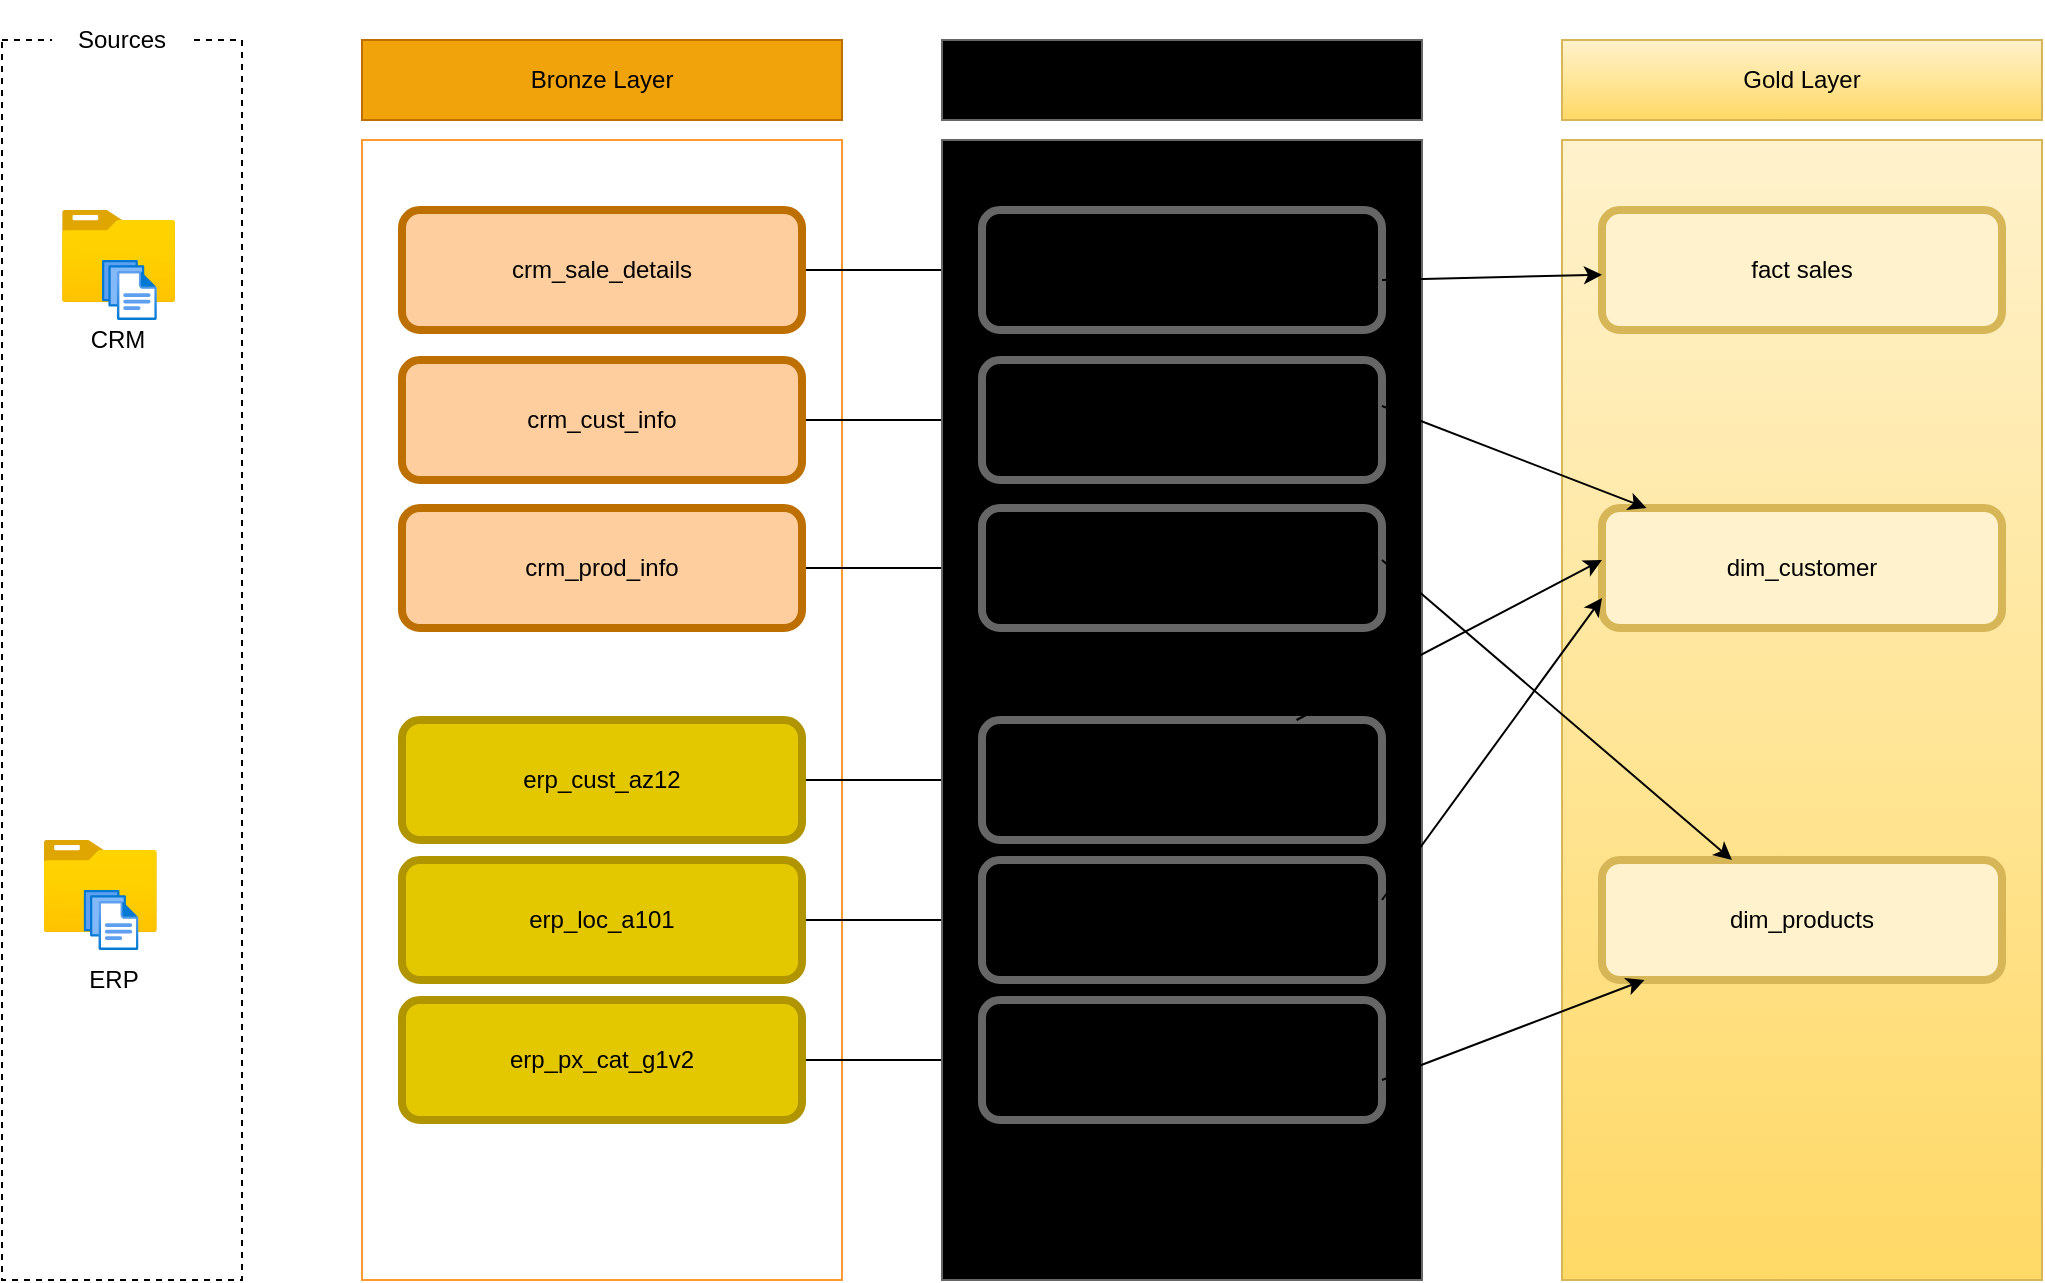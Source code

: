 <mxfile version="28.2.5">
  <diagram name="Page-1" id="d7qdUoJTrvj5d664Mnly">
    <mxGraphModel dx="1426" dy="849" grid="1" gridSize="10" guides="1" tooltips="1" connect="1" arrows="1" fold="1" page="1" pageScale="1" pageWidth="850" pageHeight="1100" math="0" shadow="0">
      <root>
        <mxCell id="0" />
        <mxCell id="1" parent="0" />
        <mxCell id="Q6tbt5QOVfYRKVKgIHZP-1" value="" style="rounded=0;whiteSpace=wrap;html=1;dashed=1;" parent="1" vertex="1">
          <mxGeometry x="70" y="150" width="120" height="620" as="geometry" />
        </mxCell>
        <mxCell id="Q6tbt5QOVfYRKVKgIHZP-2" value="Sources" style="rounded=0;whiteSpace=wrap;html=1;strokeColor=none;" parent="1" vertex="1">
          <mxGeometry x="95" y="130" width="70" height="40" as="geometry" />
        </mxCell>
        <mxCell id="Q6tbt5QOVfYRKVKgIHZP-3" value="" style="image;aspect=fixed;html=1;points=[];align=center;fontSize=12;image=img/lib/azure2/general/Folder_Blank.svg;" parent="1" vertex="1">
          <mxGeometry x="100" y="235" width="56.61" height="45.94" as="geometry" />
        </mxCell>
        <mxCell id="Q6tbt5QOVfYRKVKgIHZP-4" value="" style="image;aspect=fixed;html=1;points=[];align=center;fontSize=12;image=img/lib/azure2/general/Files.svg;" parent="1" vertex="1">
          <mxGeometry x="120" y="260" width="27.43" height="30" as="geometry" />
        </mxCell>
        <mxCell id="Q6tbt5QOVfYRKVKgIHZP-5" value="CRM" style="rounded=0;whiteSpace=wrap;html=1;strokeColor=none;" parent="1" vertex="1">
          <mxGeometry x="93.31" y="290" width="70" height="20" as="geometry" />
        </mxCell>
        <mxCell id="Q6tbt5QOVfYRKVKgIHZP-6" value="" style="image;aspect=fixed;html=1;points=[];align=center;fontSize=12;image=img/lib/azure2/general/Folder_Blank.svg;" parent="1" vertex="1">
          <mxGeometry x="90.82" y="550" width="56.61" height="45.94" as="geometry" />
        </mxCell>
        <mxCell id="Q6tbt5QOVfYRKVKgIHZP-7" value="" style="image;aspect=fixed;html=1;points=[];align=center;fontSize=12;image=img/lib/azure2/general/Files.svg;" parent="1" vertex="1">
          <mxGeometry x="110.82" y="575" width="27.43" height="30" as="geometry" />
        </mxCell>
        <mxCell id="Q6tbt5QOVfYRKVKgIHZP-8" value="ERP" style="rounded=0;whiteSpace=wrap;html=1;strokeColor=none;" parent="1" vertex="1">
          <mxGeometry x="90.82" y="610" width="70" height="20" as="geometry" />
        </mxCell>
        <mxCell id="Q6tbt5QOVfYRKVKgIHZP-19" value="Bronze Layer" style="rounded=0;whiteSpace=wrap;html=1;fillStyle=solid;fillColor=#f0a30a;fontColor=#000000;strokeColor=#BD7000;" parent="1" vertex="1">
          <mxGeometry x="250" y="150" width="240" height="40" as="geometry" />
        </mxCell>
        <mxCell id="Q6tbt5QOVfYRKVKgIHZP-20" value="" style="rounded=0;whiteSpace=wrap;html=1;strokeColor=#FF9933;" parent="1" vertex="1">
          <mxGeometry x="250" y="200" width="240" height="570" as="geometry" />
        </mxCell>
        <mxCell id="zC1xGD5CTVF0dRBAA_gl-9" style="edgeStyle=orthogonalEdgeStyle;rounded=0;orthogonalLoop=1;jettySize=auto;html=1;" edge="1" parent="1" source="Q6tbt5QOVfYRKVKgIHZP-21" target="Q6tbt5QOVfYRKVKgIHZP-39">
          <mxGeometry relative="1" as="geometry" />
        </mxCell>
        <mxCell id="Q6tbt5QOVfYRKVKgIHZP-21" value="crm_sale_details" style="rounded=1;whiteSpace=wrap;html=1;fillColor=#FFCE9F;fontColor=#000000;strokeColor=#BD7000;strokeWidth=4;" parent="1" vertex="1">
          <mxGeometry x="270" y="235" width="200" height="60" as="geometry" />
        </mxCell>
        <mxCell id="zC1xGD5CTVF0dRBAA_gl-10" style="edgeStyle=orthogonalEdgeStyle;rounded=0;orthogonalLoop=1;jettySize=auto;html=1;" edge="1" parent="1" source="Q6tbt5QOVfYRKVKgIHZP-22" target="Q6tbt5QOVfYRKVKgIHZP-40">
          <mxGeometry relative="1" as="geometry" />
        </mxCell>
        <mxCell id="Q6tbt5QOVfYRKVKgIHZP-22" value="crm_cust_info" style="rounded=1;whiteSpace=wrap;html=1;fillColor=#FFCE9F;fontColor=#000000;strokeColor=#BD7000;strokeWidth=4;" parent="1" vertex="1">
          <mxGeometry x="270" y="310" width="200" height="60" as="geometry" />
        </mxCell>
        <mxCell id="zC1xGD5CTVF0dRBAA_gl-11" style="edgeStyle=orthogonalEdgeStyle;rounded=0;orthogonalLoop=1;jettySize=auto;html=1;" edge="1" parent="1" source="Q6tbt5QOVfYRKVKgIHZP-23" target="Q6tbt5QOVfYRKVKgIHZP-41">
          <mxGeometry relative="1" as="geometry" />
        </mxCell>
        <mxCell id="Q6tbt5QOVfYRKVKgIHZP-23" value="crm_prod_info" style="rounded=1;whiteSpace=wrap;html=1;fillColor=#FFCE9F;fontColor=#000000;strokeColor=#BD7000;strokeWidth=4;" parent="1" vertex="1">
          <mxGeometry x="270" y="384" width="200" height="60" as="geometry" />
        </mxCell>
        <mxCell id="zC1xGD5CTVF0dRBAA_gl-12" style="edgeStyle=orthogonalEdgeStyle;rounded=0;orthogonalLoop=1;jettySize=auto;html=1;" edge="1" parent="1" source="Q6tbt5QOVfYRKVKgIHZP-26" target="Q6tbt5QOVfYRKVKgIHZP-42">
          <mxGeometry relative="1" as="geometry" />
        </mxCell>
        <mxCell id="Q6tbt5QOVfYRKVKgIHZP-26" value="erp_cust_az12" style="rounded=1;whiteSpace=wrap;html=1;fillColor=#e3c800;fontColor=#000000;strokeColor=#B09500;strokeWidth=4;" parent="1" vertex="1">
          <mxGeometry x="270" y="490" width="200" height="60" as="geometry" />
        </mxCell>
        <mxCell id="zC1xGD5CTVF0dRBAA_gl-13" style="edgeStyle=orthogonalEdgeStyle;rounded=0;orthogonalLoop=1;jettySize=auto;html=1;" edge="1" parent="1" source="Q6tbt5QOVfYRKVKgIHZP-27" target="Q6tbt5QOVfYRKVKgIHZP-43">
          <mxGeometry relative="1" as="geometry" />
        </mxCell>
        <mxCell id="Q6tbt5QOVfYRKVKgIHZP-27" value="erp_loc_a101" style="rounded=1;whiteSpace=wrap;html=1;fillColor=#e3c800;fontColor=#000000;strokeColor=#B09500;strokeWidth=4;" parent="1" vertex="1">
          <mxGeometry x="270" y="560" width="200" height="60" as="geometry" />
        </mxCell>
        <mxCell id="zC1xGD5CTVF0dRBAA_gl-14" style="edgeStyle=orthogonalEdgeStyle;rounded=0;orthogonalLoop=1;jettySize=auto;html=1;" edge="1" parent="1" source="Q6tbt5QOVfYRKVKgIHZP-28" target="Q6tbt5QOVfYRKVKgIHZP-44">
          <mxGeometry relative="1" as="geometry" />
        </mxCell>
        <mxCell id="Q6tbt5QOVfYRKVKgIHZP-28" value="erp_px_cat_g1v2" style="rounded=1;whiteSpace=wrap;html=1;fillColor=#e3c800;fontColor=#000000;strokeColor=#B09500;strokeWidth=4;" parent="1" vertex="1">
          <mxGeometry x="270" y="630" width="200" height="60" as="geometry" />
        </mxCell>
        <mxCell id="Q6tbt5QOVfYRKVKgIHZP-37" value="Silver Layer" style="rounded=0;whiteSpace=wrap;html=1;fillStyle=solid;fillColor=light-dark(default, #c0c0c0);strokeColor=#666666;gradientColor=#000000;" parent="1" vertex="1">
          <mxGeometry x="540" y="150" width="240" height="40" as="geometry" />
        </mxCell>
        <mxCell id="Q6tbt5QOVfYRKVKgIHZP-38" value="" style="rounded=0;whiteSpace=wrap;html=1;strokeColor=#666666;fillColor=light-dark(default, #c0c0c0);gradientColor=none;fillStyle=solid;" parent="1" vertex="1">
          <mxGeometry x="540" y="200" width="240" height="570" as="geometry" />
        </mxCell>
        <mxCell id="Q6tbt5QOVfYRKVKgIHZP-39" value="crm_sale_details" style="rounded=1;whiteSpace=wrap;html=1;fillColor=light-dark(default, #c0c0c0);strokeColor=#666666;strokeWidth=4;gradientColor=none;fillStyle=solid;" parent="1" vertex="1">
          <mxGeometry x="560" y="235" width="200" height="60" as="geometry" />
        </mxCell>
        <mxCell id="Q6tbt5QOVfYRKVKgIHZP-40" value="crm_cust_info" style="rounded=1;whiteSpace=wrap;html=1;fillColor=light-dark(default, #c0c0c0);strokeColor=#666666;strokeWidth=4;gradientColor=none;fillStyle=solid;" parent="1" vertex="1">
          <mxGeometry x="560" y="310" width="200" height="60" as="geometry" />
        </mxCell>
        <mxCell id="Q6tbt5QOVfYRKVKgIHZP-41" value="crm_prod_info" style="rounded=1;whiteSpace=wrap;html=1;fillColor=light-dark(default, #c0c0c0);strokeColor=#666666;strokeWidth=4;gradientColor=none;fillStyle=solid;" parent="1" vertex="1">
          <mxGeometry x="560" y="384" width="200" height="60" as="geometry" />
        </mxCell>
        <mxCell id="Q6tbt5QOVfYRKVKgIHZP-42" value="erp_cust_az12" style="rounded=1;whiteSpace=wrap;html=1;fillColor=light-dark(default, #c0c0c0);strokeColor=#666666;strokeWidth=4;gradientColor=none;fillStyle=solid;" parent="1" vertex="1">
          <mxGeometry x="560" y="490" width="200" height="60" as="geometry" />
        </mxCell>
        <mxCell id="Q6tbt5QOVfYRKVKgIHZP-43" value="erp_loc_a101" style="rounded=1;whiteSpace=wrap;html=1;fillColor=light-dark(default, #c0c0c0);strokeColor=#666666;strokeWidth=4;gradientColor=none;fillStyle=solid;" parent="1" vertex="1">
          <mxGeometry x="560" y="560" width="200" height="60" as="geometry" />
        </mxCell>
        <mxCell id="Q6tbt5QOVfYRKVKgIHZP-44" value="erp_px_cat_g1v2" style="rounded=1;whiteSpace=wrap;html=1;fillColor=light-dark(default, #c0c0c0);strokeColor=#666666;strokeWidth=4;gradientColor=none;fillStyle=solid;" parent="1" vertex="1">
          <mxGeometry x="560" y="630" width="200" height="60" as="geometry" />
        </mxCell>
        <mxCell id="zC1xGD5CTVF0dRBAA_gl-1" value="Gold Layer" style="rounded=0;whiteSpace=wrap;html=1;fillStyle=solid;fillColor=#fff2cc;strokeColor=#d6b656;gradientColor=#ffd966;" vertex="1" parent="1">
          <mxGeometry x="850" y="150" width="240" height="40" as="geometry" />
        </mxCell>
        <mxCell id="zC1xGD5CTVF0dRBAA_gl-2" value="" style="rounded=0;whiteSpace=wrap;html=1;strokeColor=#D6B656;fillColor=#fff2cc;gradientColor=#ffd966;fillStyle=solid;" vertex="1" parent="1">
          <mxGeometry x="850" y="200" width="240" height="570" as="geometry" />
        </mxCell>
        <mxCell id="zC1xGD5CTVF0dRBAA_gl-3" value="fact sales" style="rounded=1;whiteSpace=wrap;html=1;fillColor=#fff2cc;strokeColor=#d6b656;strokeWidth=4;fillStyle=solid;gradientColor=none;labelBackgroundColor=none;labelBorderColor=none;fontColor=#000000;" vertex="1" parent="1">
          <mxGeometry x="870" y="235" width="200" height="60" as="geometry" />
        </mxCell>
        <mxCell id="zC1xGD5CTVF0dRBAA_gl-5" value="dim_customer" style="rounded=1;whiteSpace=wrap;html=1;fillColor=#fff2cc;strokeColor=#d6b656;strokeWidth=4;fillStyle=solid;gradientColor=none;labelBackgroundColor=none;labelBorderColor=none;fontColor=#000000;" vertex="1" parent="1">
          <mxGeometry x="870" y="384" width="200" height="60" as="geometry" />
        </mxCell>
        <mxCell id="zC1xGD5CTVF0dRBAA_gl-7" value="dim_products" style="rounded=1;whiteSpace=wrap;html=1;fillColor=#fff2cc;strokeColor=#d6b656;strokeWidth=4;fillStyle=solid;gradientColor=none;labelBackgroundColor=none;labelBorderColor=none;fontColor=#000000;" vertex="1" parent="1">
          <mxGeometry x="870" y="560" width="200" height="60" as="geometry" />
        </mxCell>
        <mxCell id="zC1xGD5CTVF0dRBAA_gl-17" value="" style="endArrow=classic;html=1;rounded=0;" edge="1" parent="1" target="zC1xGD5CTVF0dRBAA_gl-3">
          <mxGeometry width="50" height="50" relative="1" as="geometry">
            <mxPoint x="760" y="270" as="sourcePoint" />
            <mxPoint x="810" y="220" as="targetPoint" />
          </mxGeometry>
        </mxCell>
        <mxCell id="zC1xGD5CTVF0dRBAA_gl-18" value="" style="endArrow=classic;html=1;rounded=0;" edge="1" parent="1" target="zC1xGD5CTVF0dRBAA_gl-5">
          <mxGeometry width="50" height="50" relative="1" as="geometry">
            <mxPoint x="760" y="333" as="sourcePoint" />
            <mxPoint x="870" y="330" as="targetPoint" />
          </mxGeometry>
        </mxCell>
        <mxCell id="zC1xGD5CTVF0dRBAA_gl-19" value="" style="endArrow=classic;html=1;rounded=0;" edge="1" parent="1" source="Q6tbt5QOVfYRKVKgIHZP-42">
          <mxGeometry width="50" height="50" relative="1" as="geometry">
            <mxPoint x="820" y="460" as="sourcePoint" />
            <mxPoint x="870" y="410" as="targetPoint" />
          </mxGeometry>
        </mxCell>
        <mxCell id="zC1xGD5CTVF0dRBAA_gl-20" value="" style="endArrow=classic;html=1;rounded=0;entryX=0;entryY=0.75;entryDx=0;entryDy=0;" edge="1" parent="1" target="zC1xGD5CTVF0dRBAA_gl-5">
          <mxGeometry width="50" height="50" relative="1" as="geometry">
            <mxPoint x="760" y="580" as="sourcePoint" />
            <mxPoint x="810" y="530" as="targetPoint" />
          </mxGeometry>
        </mxCell>
        <mxCell id="zC1xGD5CTVF0dRBAA_gl-21" value="" style="endArrow=classic;html=1;rounded=0;" edge="1" parent="1" target="zC1xGD5CTVF0dRBAA_gl-7">
          <mxGeometry width="50" height="50" relative="1" as="geometry">
            <mxPoint x="760" y="410" as="sourcePoint" />
            <mxPoint x="810" y="360" as="targetPoint" />
          </mxGeometry>
        </mxCell>
        <mxCell id="zC1xGD5CTVF0dRBAA_gl-22" value="" style="endArrow=classic;html=1;rounded=0;" edge="1" parent="1" target="zC1xGD5CTVF0dRBAA_gl-7">
          <mxGeometry width="50" height="50" relative="1" as="geometry">
            <mxPoint x="760" y="670" as="sourcePoint" />
            <mxPoint x="810" y="620" as="targetPoint" />
          </mxGeometry>
        </mxCell>
      </root>
    </mxGraphModel>
  </diagram>
</mxfile>
